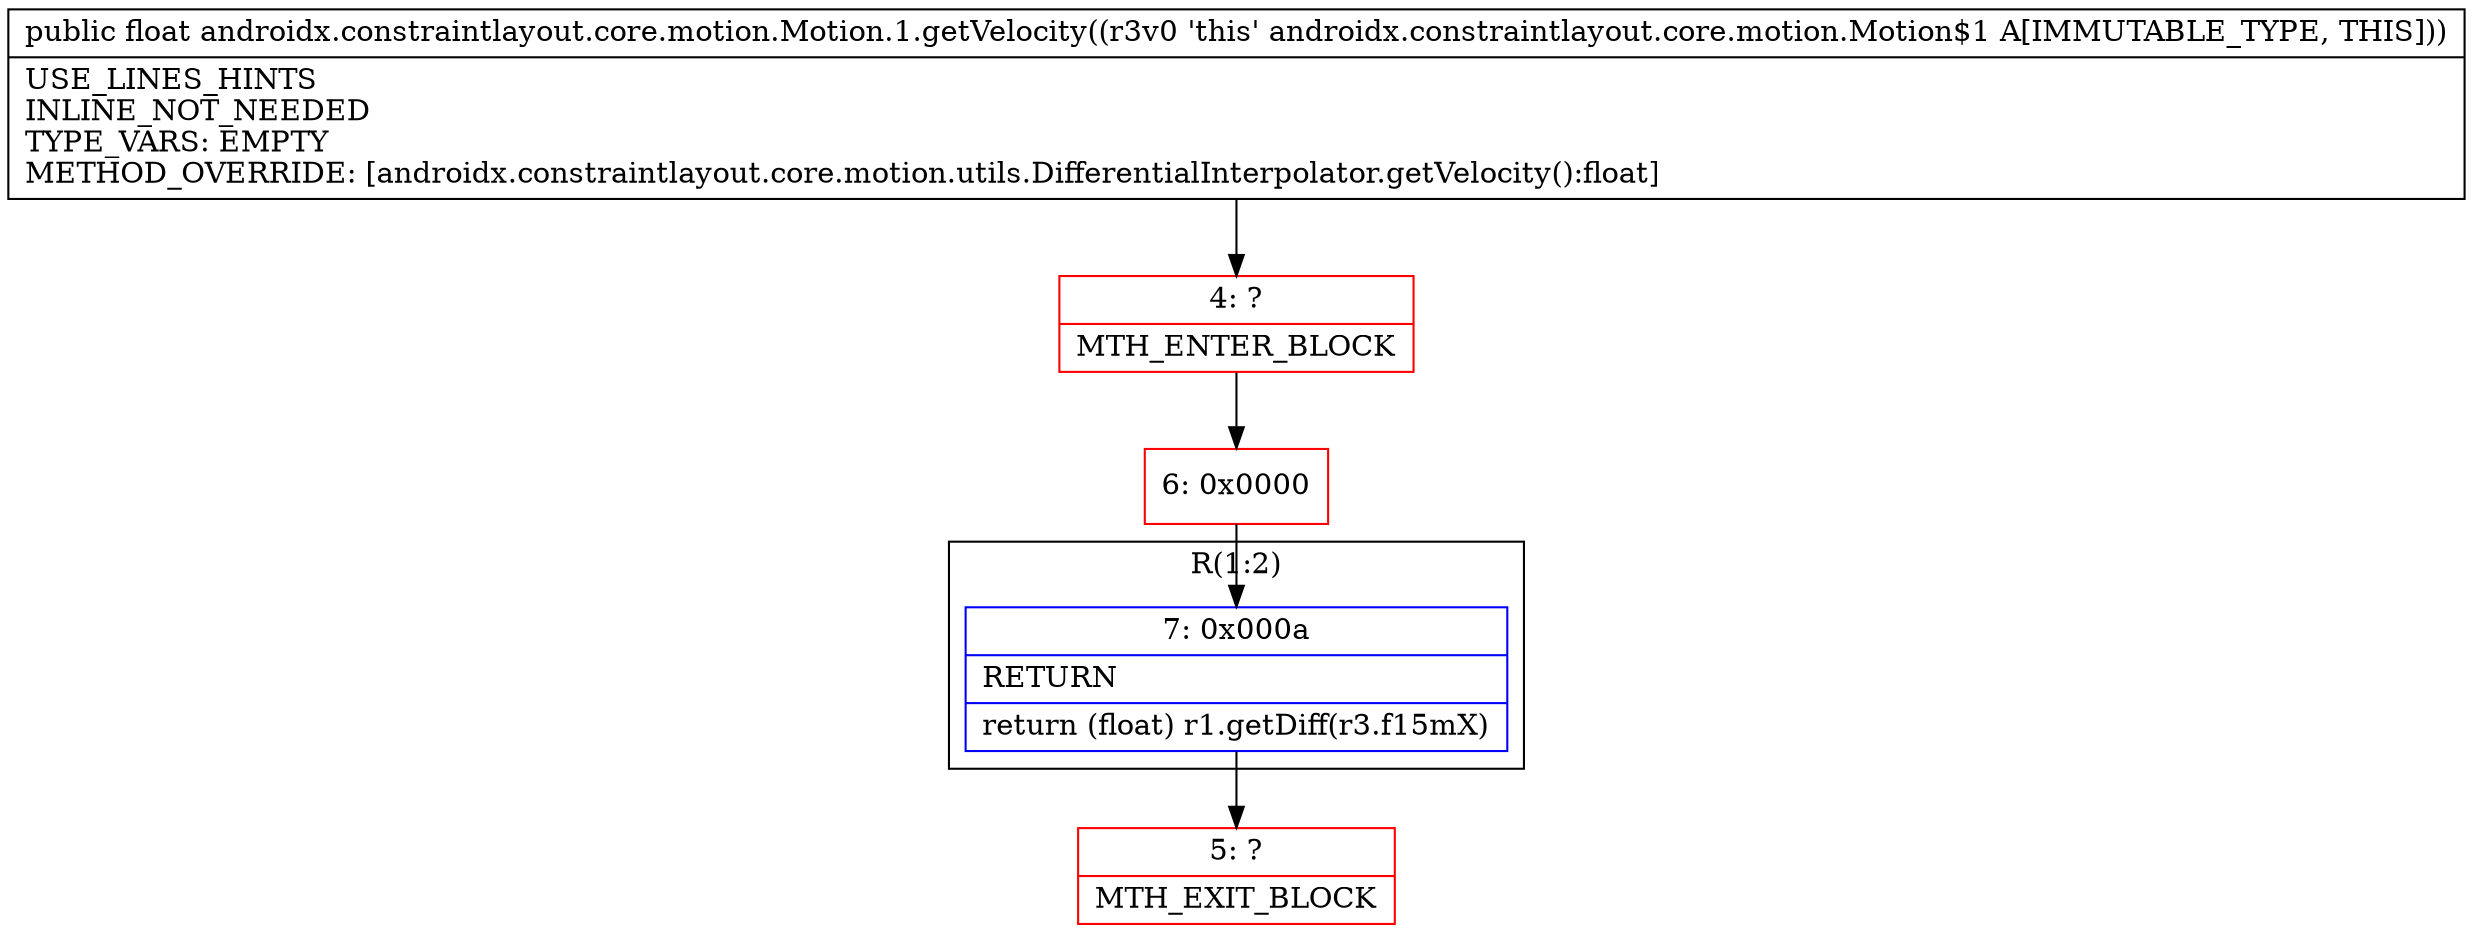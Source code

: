 digraph "CFG forandroidx.constraintlayout.core.motion.Motion.1.getVelocity()F" {
subgraph cluster_Region_944400579 {
label = "R(1:2)";
node [shape=record,color=blue];
Node_7 [shape=record,label="{7\:\ 0x000a|RETURN\l|return (float) r1.getDiff(r3.f15mX)\l}"];
}
Node_4 [shape=record,color=red,label="{4\:\ ?|MTH_ENTER_BLOCK\l}"];
Node_6 [shape=record,color=red,label="{6\:\ 0x0000}"];
Node_5 [shape=record,color=red,label="{5\:\ ?|MTH_EXIT_BLOCK\l}"];
MethodNode[shape=record,label="{public float androidx.constraintlayout.core.motion.Motion.1.getVelocity((r3v0 'this' androidx.constraintlayout.core.motion.Motion$1 A[IMMUTABLE_TYPE, THIS]))  | USE_LINES_HINTS\lINLINE_NOT_NEEDED\lTYPE_VARS: EMPTY\lMETHOD_OVERRIDE: [androidx.constraintlayout.core.motion.utils.DifferentialInterpolator.getVelocity():float]\l}"];
MethodNode -> Node_4;Node_7 -> Node_5;
Node_4 -> Node_6;
Node_6 -> Node_7;
}

